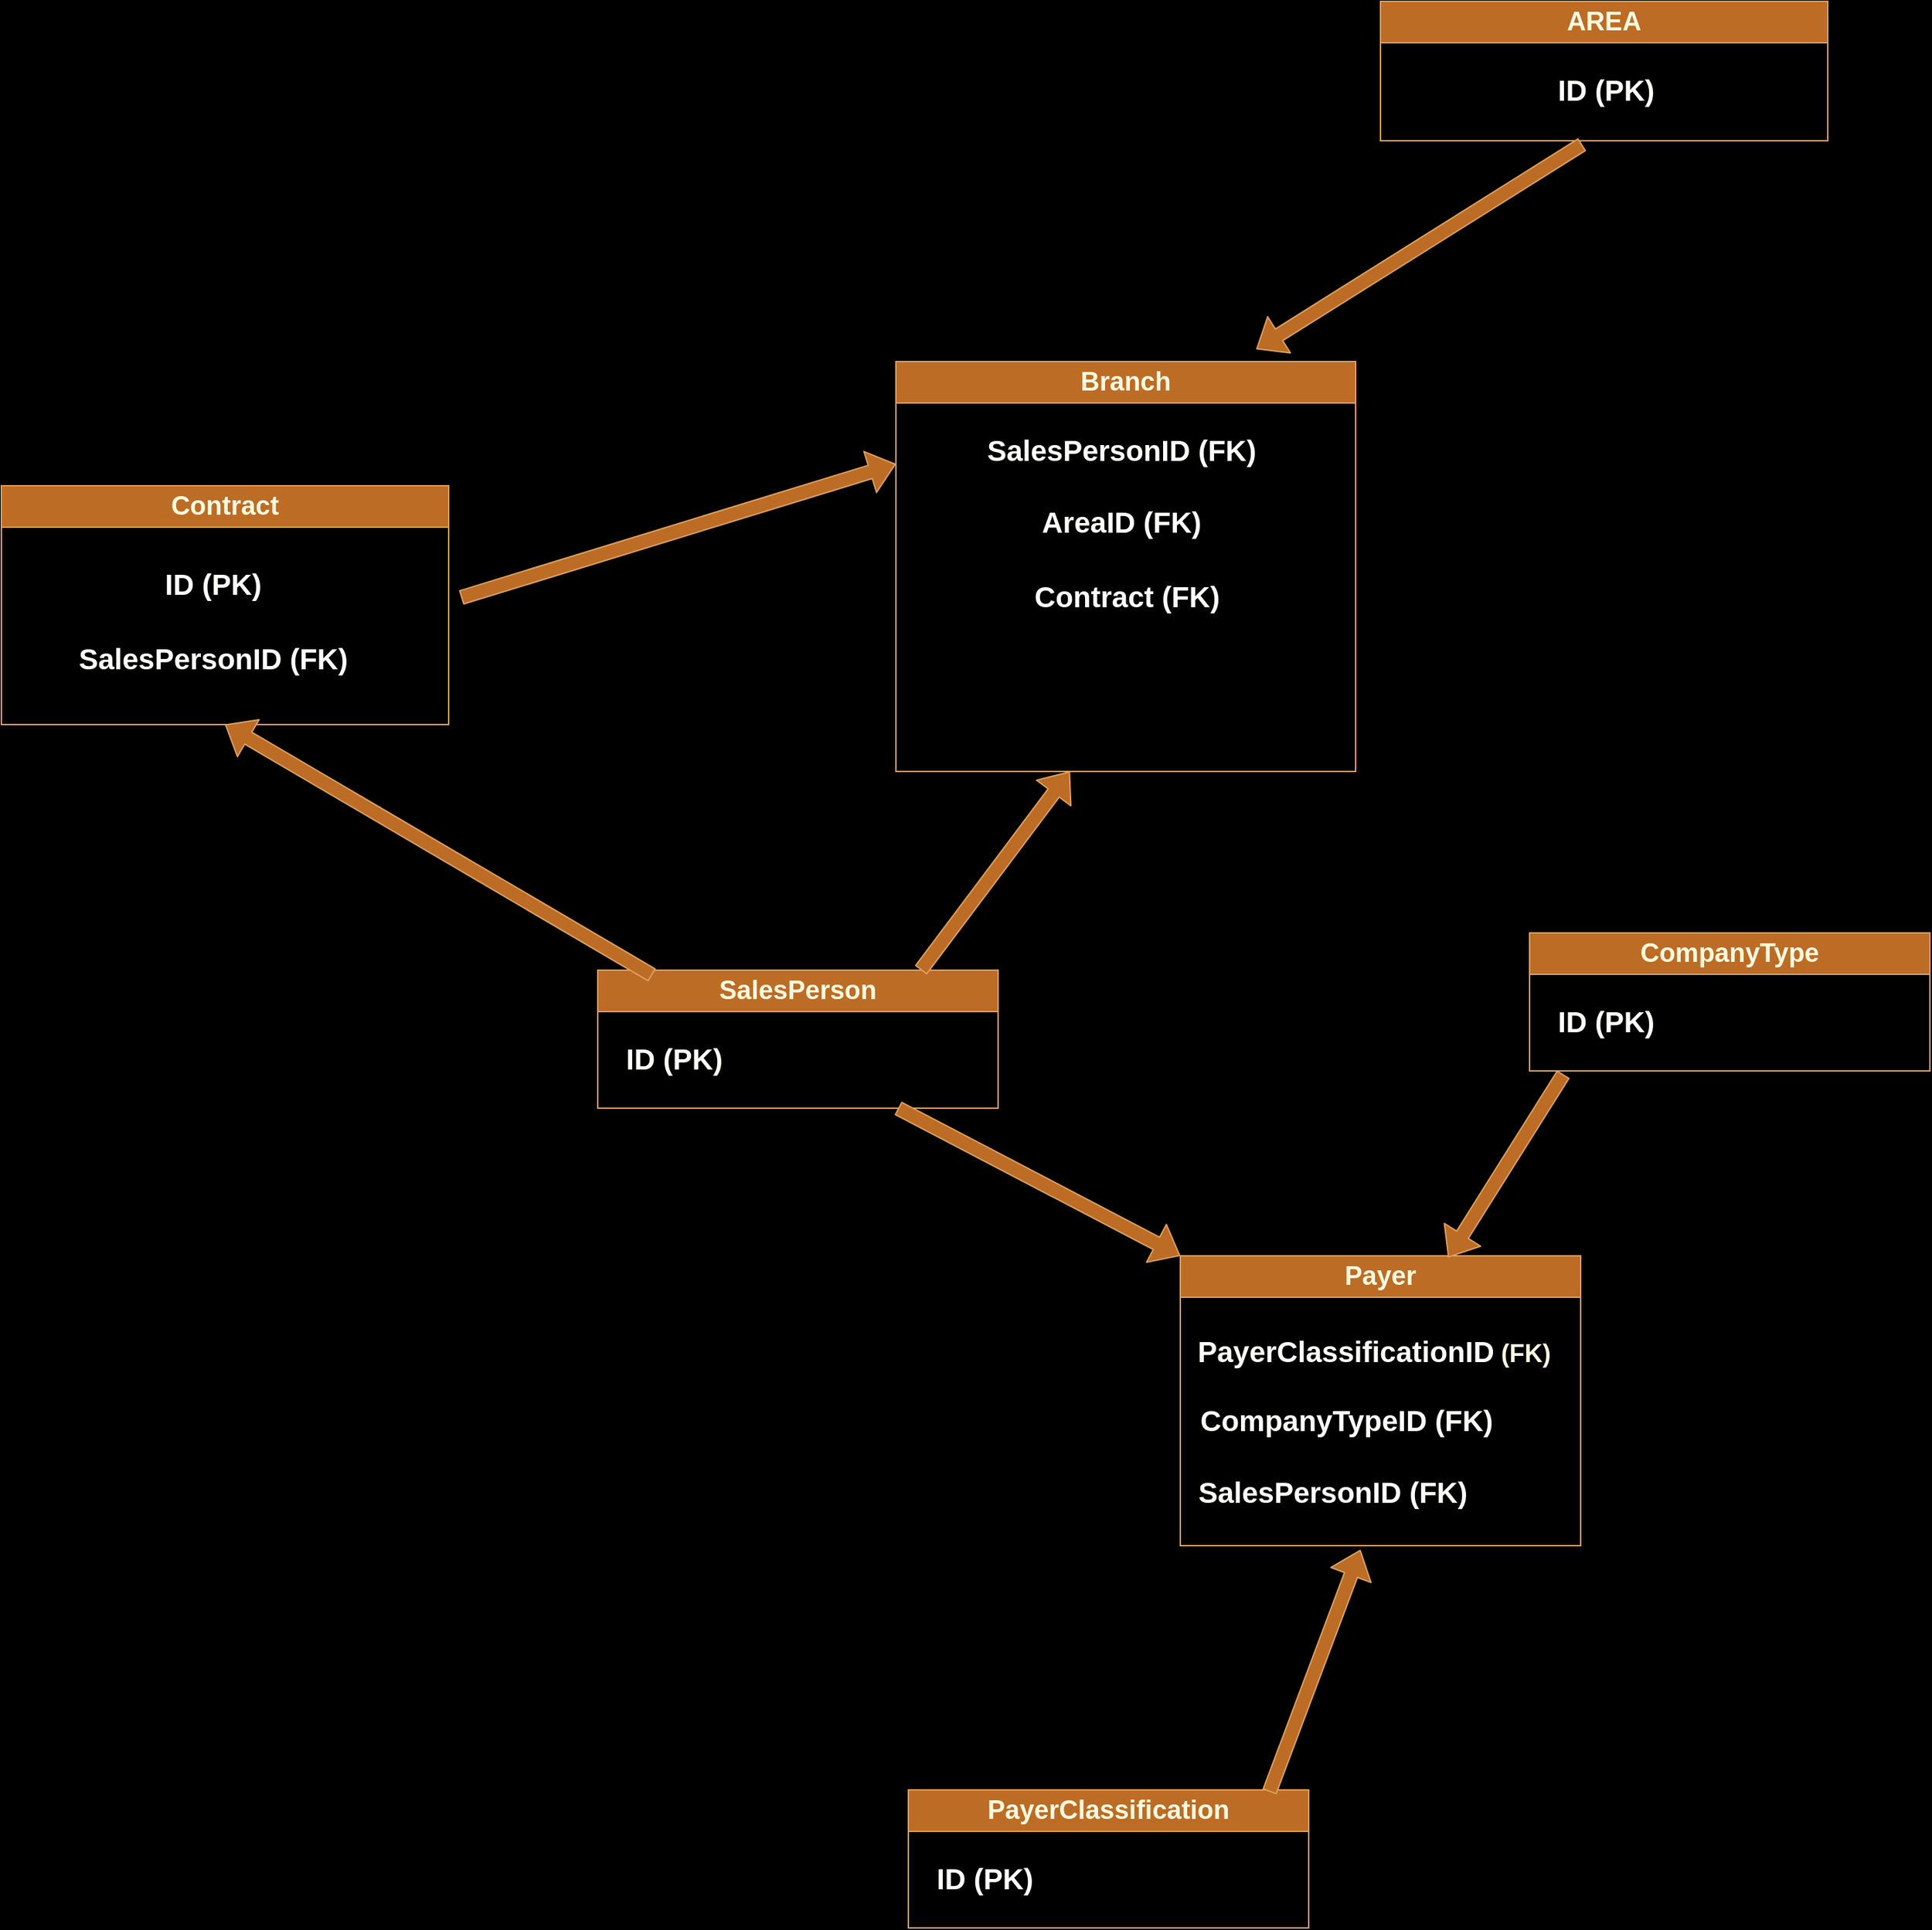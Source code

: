<mxfile version="24.7.7">
  <diagram name="Page-1" id="jzl-V2Tsr1LILDYz4Gyq">
    <mxGraphModel dx="2780" dy="2289" grid="1" gridSize="9" guides="1" tooltips="1" connect="1" arrows="1" fold="1" page="1" pageScale="1" pageWidth="1500" pageHeight="1500" background="#000000" math="0" shadow="0">
      <root>
        <mxCell id="0" />
        <mxCell id="1" parent="0" />
        <mxCell id="zca0MhaZDPdOvqH_JMaa-2" value="&lt;font style=&quot;font-size: 19px;&quot;&gt;Payer&lt;/font&gt;" style="swimlane;html=1;fillColor=#BC6C25;strokeColor=#DDA15E;startSize=30;whiteSpace=wrap;fontColor=#FEFAE0;labelBackgroundColor=none;shadow=0;" vertex="1" parent="1">
          <mxGeometry x="260" y="270" width="290" height="210" as="geometry" />
        </mxCell>
        <mxCell id="zca0MhaZDPdOvqH_JMaa-3" value="&lt;h2 style=&quot;line-height: 150%;&quot;&gt;&lt;font color=&quot;#fffefa&quot;&gt;&lt;span style=&quot;font-size: 21px;&quot;&gt;CompanyTypeID (FK)&lt;/span&gt;&lt;/font&gt;&lt;/h2&gt;" style="text;html=1;align=center;verticalAlign=middle;resizable=0;points=[];autosize=1;strokeColor=none;fillColor=none;fontColor=#FEFAE0;" vertex="1" parent="zca0MhaZDPdOvqH_JMaa-2">
          <mxGeometry y="85" width="240" height="70" as="geometry" />
        </mxCell>
        <mxCell id="o-rHQ58z567HRiCuo5Bd-8" value="&lt;h2 style=&quot;line-height: 150%;&quot;&gt;&lt;font color=&quot;#fffefa&quot; style=&quot;background-color: rgb(0, 0, 0); font-size: 21px;&quot;&gt;PayerClassificationID&lt;/font&gt;&amp;nbsp;(FK)&lt;/h2&gt;" style="text;html=1;align=center;verticalAlign=middle;resizable=0;points=[];autosize=1;strokeColor=none;fillColor=none;fontColor=#FEFAE0;" parent="zca0MhaZDPdOvqH_JMaa-2" vertex="1">
          <mxGeometry y="35" width="280" height="70" as="geometry" />
        </mxCell>
        <mxCell id="zca0MhaZDPdOvqH_JMaa-11" value="&lt;h2 style=&quot;line-height: 150%;&quot;&gt;&lt;font color=&quot;#fffefa&quot;&gt;&lt;span style=&quot;font-size: 21px;&quot;&gt;&lt;br&gt;&lt;/span&gt;&lt;/font&gt;&lt;/h2&gt;&lt;h2 style=&quot;line-height: 150%;&quot;&gt;&lt;font color=&quot;#fffefa&quot;&gt;&lt;span style=&quot;font-size: 21px;&quot;&gt;SalesPersonID (FK)&lt;/span&gt;&lt;/font&gt;&lt;/h2&gt;" style="text;html=1;align=center;verticalAlign=middle;resizable=0;points=[];autosize=1;strokeColor=none;fillColor=none;fontColor=#FEFAE0;" vertex="1" parent="zca0MhaZDPdOvqH_JMaa-2">
          <mxGeometry y="90" width="220" height="120" as="geometry" />
        </mxCell>
        <mxCell id="zca0MhaZDPdOvqH_JMaa-12" value="&lt;font style=&quot;font-size: 19px;&quot;&gt;PayerClassification&lt;/font&gt;" style="swimlane;html=1;fillColor=#BC6C25;strokeColor=#DDA15E;startSize=30;whiteSpace=wrap;fontColor=#FEFAE0;labelBackgroundColor=none;shadow=0;" vertex="1" parent="1">
          <mxGeometry x="63" y="657" width="290" height="100" as="geometry" />
        </mxCell>
        <mxCell id="zca0MhaZDPdOvqH_JMaa-14" value="&lt;h2 style=&quot;line-height: 150%;&quot;&gt;&lt;font color=&quot;#fffefa&quot;&gt;&lt;span style=&quot;font-size: 21px; background-color: rgb(0, 0, 0);&quot;&gt;ID (PK)&lt;/span&gt;&lt;/font&gt;&lt;/h2&gt;" style="text;html=1;align=center;verticalAlign=middle;resizable=0;points=[];autosize=1;strokeColor=none;fillColor=none;fontColor=#FEFAE0;" vertex="1" parent="zca0MhaZDPdOvqH_JMaa-12">
          <mxGeometry x="10" y="30" width="90" height="70" as="geometry" />
        </mxCell>
        <mxCell id="zca0MhaZDPdOvqH_JMaa-20" value="&lt;font style=&quot;font-size: 19px;&quot;&gt;SalesPerson&lt;/font&gt;" style="swimlane;html=1;fillColor=#BC6C25;strokeColor=#DDA15E;startSize=30;whiteSpace=wrap;fontColor=#FEFAE0;labelBackgroundColor=none;shadow=0;" vertex="1" parent="1">
          <mxGeometry x="-162" y="63" width="290" height="100" as="geometry" />
        </mxCell>
        <mxCell id="zca0MhaZDPdOvqH_JMaa-21" value="&lt;h2 style=&quot;line-height: 150%;&quot;&gt;&lt;font color=&quot;#fffefa&quot;&gt;&lt;span style=&quot;font-size: 21px; background-color: rgb(0, 0, 0);&quot;&gt;ID (PK)&lt;/span&gt;&lt;/font&gt;&lt;/h2&gt;" style="text;html=1;align=center;verticalAlign=middle;resizable=0;points=[];autosize=1;strokeColor=none;fillColor=none;fontColor=#FEFAE0;" vertex="1" parent="zca0MhaZDPdOvqH_JMaa-20">
          <mxGeometry x="10" y="30" width="90" height="70" as="geometry" />
        </mxCell>
        <mxCell id="zca0MhaZDPdOvqH_JMaa-23" value="&lt;font style=&quot;font-size: 19px;&quot;&gt;CompanyType&lt;/font&gt;" style="swimlane;html=1;fillColor=#BC6C25;strokeColor=#DDA15E;startSize=30;whiteSpace=wrap;fontColor=#FEFAE0;labelBackgroundColor=none;shadow=0;" vertex="1" parent="1">
          <mxGeometry x="513" y="36" width="290" height="100" as="geometry" />
        </mxCell>
        <mxCell id="zca0MhaZDPdOvqH_JMaa-24" value="&lt;h2 style=&quot;line-height: 150%;&quot;&gt;&lt;font color=&quot;#fffefa&quot;&gt;&lt;span style=&quot;font-size: 21px; background-color: rgb(0, 0, 0);&quot;&gt;ID (PK)&lt;/span&gt;&lt;/font&gt;&lt;/h2&gt;" style="text;html=1;align=center;verticalAlign=middle;resizable=0;points=[];autosize=1;strokeColor=none;fillColor=none;fontColor=#FEFAE0;" vertex="1" parent="zca0MhaZDPdOvqH_JMaa-23">
          <mxGeometry x="10" y="30" width="90" height="70" as="geometry" />
        </mxCell>
        <mxCell id="zca0MhaZDPdOvqH_JMaa-27" value="&lt;font style=&quot;font-size: 19px;&quot;&gt;Contract&lt;/font&gt;" style="swimlane;html=1;fillColor=#BC6C25;strokeColor=#DDA15E;startSize=30;whiteSpace=wrap;fontColor=#FEFAE0;labelBackgroundColor=none;shadow=0;" vertex="1" parent="1">
          <mxGeometry x="-594" y="-288" width="324" height="173" as="geometry" />
        </mxCell>
        <mxCell id="zca0MhaZDPdOvqH_JMaa-28" value="&lt;h2 style=&quot;line-height: 150%;&quot;&gt;&lt;font color=&quot;#fffefa&quot;&gt;&lt;span style=&quot;font-size: 21px; background-color: rgb(0, 0, 0);&quot;&gt;SalesPersonID (FK)&lt;/span&gt;&lt;/font&gt;&lt;/h2&gt;" style="text;html=1;align=center;verticalAlign=middle;resizable=0;points=[];autosize=1;strokeColor=none;fillColor=none;fontColor=#FEFAE0;" vertex="1" parent="zca0MhaZDPdOvqH_JMaa-27">
          <mxGeometry x="45" y="90" width="216" height="72" as="geometry" />
        </mxCell>
        <mxCell id="zca0MhaZDPdOvqH_JMaa-50" value="&lt;h2 style=&quot;line-height: 150%;&quot;&gt;&lt;font color=&quot;#fffefa&quot;&gt;&lt;span style=&quot;font-size: 21px; background-color: rgb(0, 0, 0);&quot;&gt;ID (PK)&lt;/span&gt;&lt;/font&gt;&lt;/h2&gt;" style="text;html=1;align=center;verticalAlign=middle;resizable=0;points=[];autosize=1;strokeColor=none;fillColor=none;fontColor=#FEFAE0;" vertex="1" parent="zca0MhaZDPdOvqH_JMaa-27">
          <mxGeometry x="108" y="36" width="90" height="72" as="geometry" />
        </mxCell>
        <mxCell id="zca0MhaZDPdOvqH_JMaa-31" value="&lt;font style=&quot;font-size: 19px;&quot;&gt;Branch&lt;/font&gt;" style="swimlane;html=1;fillColor=#BC6C25;strokeColor=#DDA15E;startSize=30;whiteSpace=wrap;fontColor=#FEFAE0;labelBackgroundColor=none;shadow=0;" vertex="1" parent="1">
          <mxGeometry x="54" y="-378" width="333" height="297" as="geometry" />
        </mxCell>
        <mxCell id="zca0MhaZDPdOvqH_JMaa-32" value="&lt;h2 style=&quot;line-height: 150%;&quot;&gt;&lt;font color=&quot;#fffefa&quot;&gt;&lt;span style=&quot;font-size: 21px; background-color: rgb(0, 0, 0);&quot;&gt;SalesPersonID (FK)&lt;/span&gt;&lt;/font&gt;&lt;/h2&gt;" style="text;html=1;align=center;verticalAlign=middle;resizable=0;points=[];autosize=1;strokeColor=none;fillColor=none;fontColor=#FEFAE0;" vertex="1" parent="zca0MhaZDPdOvqH_JMaa-31">
          <mxGeometry x="54.5" y="29" width="216" height="72" as="geometry" />
        </mxCell>
        <mxCell id="zca0MhaZDPdOvqH_JMaa-45" value="&lt;h2 style=&quot;line-height: 150%;&quot;&gt;&lt;font color=&quot;#fffefa&quot;&gt;&lt;span style=&quot;font-size: 21px; background-color: rgb(0, 0, 0);&quot;&gt;AreaID (FK)&lt;/span&gt;&lt;/font&gt;&lt;/h2&gt;" style="text;html=1;align=center;verticalAlign=middle;resizable=0;points=[];autosize=1;strokeColor=none;fillColor=none;fontColor=#FEFAE0;" vertex="1" parent="zca0MhaZDPdOvqH_JMaa-31">
          <mxGeometry x="95.5" y="81" width="135" height="72" as="geometry" />
        </mxCell>
        <mxCell id="zca0MhaZDPdOvqH_JMaa-48" value="&lt;h2 style=&quot;line-height: 150%;&quot;&gt;&lt;font color=&quot;#fffefa&quot;&gt;&lt;span style=&quot;font-size: 21px; background-color: rgb(0, 0, 0);&quot;&gt;Contract (FK)&lt;/span&gt;&lt;/font&gt;&lt;/h2&gt;" style="text;html=1;align=center;verticalAlign=middle;resizable=0;points=[];autosize=1;strokeColor=none;fillColor=none;fontColor=#FEFAE0;" vertex="1" parent="zca0MhaZDPdOvqH_JMaa-31">
          <mxGeometry x="90" y="135" width="153" height="72" as="geometry" />
        </mxCell>
        <mxCell id="zca0MhaZDPdOvqH_JMaa-34" value="" style="shape=flexArrow;endArrow=classic;html=1;rounded=1;strokeColor=#DDA15E;fontColor=#FEFAE0;fillColor=#BC6C25;exitX=0.807;exitY=0;exitDx=0;exitDy=0;exitPerimeter=0;" edge="1" parent="1" source="zca0MhaZDPdOvqH_JMaa-20">
          <mxGeometry width="50" height="50" relative="1" as="geometry">
            <mxPoint x="117" y="-40" as="sourcePoint" />
            <mxPoint x="180" y="-81" as="targetPoint" />
          </mxGeometry>
        </mxCell>
        <mxCell id="zca0MhaZDPdOvqH_JMaa-35" value="" style="shape=flexArrow;endArrow=classic;html=1;rounded=1;strokeColor=#DDA15E;fontColor=#FEFAE0;fillColor=#BC6C25;entryX=0.5;entryY=1;entryDx=0;entryDy=0;exitX=0.136;exitY=0.036;exitDx=0;exitDy=0;exitPerimeter=0;" edge="1" parent="1" source="zca0MhaZDPdOvqH_JMaa-20" target="zca0MhaZDPdOvqH_JMaa-27">
          <mxGeometry width="50" height="50" relative="1" as="geometry">
            <mxPoint x="-110" y="61" as="sourcePoint" />
            <mxPoint x="-148" y="-54" as="targetPoint" />
          </mxGeometry>
        </mxCell>
        <mxCell id="zca0MhaZDPdOvqH_JMaa-37" value="" style="shape=flexArrow;endArrow=classic;html=1;rounded=1;strokeColor=#DDA15E;fontColor=#FEFAE0;fillColor=#BC6C25;entryX=0;entryY=0;entryDx=0;entryDy=0;exitX=0.75;exitY=1;exitDx=0;exitDy=0;" edge="1" parent="1" source="zca0MhaZDPdOvqH_JMaa-20" target="zca0MhaZDPdOvqH_JMaa-2">
          <mxGeometry width="50" height="50" relative="1" as="geometry">
            <mxPoint x="56" y="163" as="sourcePoint" />
            <mxPoint x="306" y="261" as="targetPoint" />
          </mxGeometry>
        </mxCell>
        <mxCell id="zca0MhaZDPdOvqH_JMaa-38" value="" style="shape=flexArrow;endArrow=classic;html=1;rounded=1;strokeColor=#DDA15E;fontColor=#FEFAE0;fillColor=#BC6C25;entryX=0.669;entryY=0.006;entryDx=0;entryDy=0;entryPerimeter=0;exitX=0.161;exitY=1.034;exitDx=0;exitDy=0;exitPerimeter=0;" edge="1" parent="1" source="zca0MhaZDPdOvqH_JMaa-24" target="zca0MhaZDPdOvqH_JMaa-2">
          <mxGeometry width="50" height="50" relative="1" as="geometry">
            <mxPoint x="639" y="135" as="sourcePoint" />
            <mxPoint x="680" y="198" as="targetPoint" />
          </mxGeometry>
        </mxCell>
        <mxCell id="zca0MhaZDPdOvqH_JMaa-39" value="" style="shape=flexArrow;endArrow=classic;html=1;rounded=1;strokeColor=#DDA15E;fontColor=#FEFAE0;fillColor=#BC6C25;exitX=0.902;exitY=0.014;exitDx=0;exitDy=0;exitPerimeter=0;entryX=0.593;entryY=1.025;entryDx=0;entryDy=0;entryPerimeter=0;" edge="1" parent="1" source="zca0MhaZDPdOvqH_JMaa-12" target="zca0MhaZDPdOvqH_JMaa-11">
          <mxGeometry width="50" height="50" relative="1" as="geometry">
            <mxPoint x="270" y="563" as="sourcePoint" />
            <mxPoint x="320" y="513" as="targetPoint" />
          </mxGeometry>
        </mxCell>
        <mxCell id="zca0MhaZDPdOvqH_JMaa-41" value="&lt;font style=&quot;font-size: 19px;&quot;&gt;AREA&lt;/font&gt;" style="swimlane;html=1;fillColor=#BC6C25;strokeColor=#DDA15E;startSize=30;whiteSpace=wrap;fontColor=#FEFAE0;labelBackgroundColor=none;shadow=0;" vertex="1" parent="1">
          <mxGeometry x="405" y="-639" width="324" height="101" as="geometry" />
        </mxCell>
        <mxCell id="zca0MhaZDPdOvqH_JMaa-42" value="&lt;h2 style=&quot;line-height: 150%;&quot;&gt;&lt;font color=&quot;#fffefa&quot;&gt;&lt;span style=&quot;font-size: 21px; background-color: rgb(0, 0, 0);&quot;&gt;ID (PK)&lt;/span&gt;&lt;/font&gt;&lt;/h2&gt;" style="text;html=1;align=center;verticalAlign=middle;resizable=0;points=[];autosize=1;strokeColor=none;fillColor=none;fontColor=#FEFAE0;" vertex="1" parent="zca0MhaZDPdOvqH_JMaa-41">
          <mxGeometry x="117.5" y="29" width="90" height="72" as="geometry" />
        </mxCell>
        <mxCell id="zca0MhaZDPdOvqH_JMaa-44" value="" style="shape=flexArrow;endArrow=classic;html=1;rounded=1;strokeColor=#DDA15E;fontColor=#FEFAE0;fillColor=#BC6C25;exitX=0.318;exitY=1.037;exitDx=0;exitDy=0;exitPerimeter=0;" edge="1" parent="1" source="zca0MhaZDPdOvqH_JMaa-42">
          <mxGeometry width="50" height="50" relative="1" as="geometry">
            <mxPoint x="360" y="-265" as="sourcePoint" />
            <mxPoint x="315" y="-387" as="targetPoint" />
          </mxGeometry>
        </mxCell>
        <mxCell id="zca0MhaZDPdOvqH_JMaa-51" value="" style="shape=flexArrow;endArrow=classic;html=1;rounded=1;strokeColor=#DDA15E;fontColor=#FEFAE0;fillColor=#BC6C25;entryX=0;entryY=0.25;entryDx=0;entryDy=0;" edge="1" parent="1" target="zca0MhaZDPdOvqH_JMaa-31">
          <mxGeometry width="50" height="50" relative="1" as="geometry">
            <mxPoint x="-261" y="-207" as="sourcePoint" />
            <mxPoint x="36" y="-297" as="targetPoint" />
          </mxGeometry>
        </mxCell>
      </root>
    </mxGraphModel>
  </diagram>
</mxfile>
